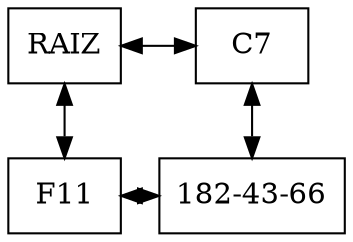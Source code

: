 digraph MatrizCapa{ 
 node[shape=box] 
 rankdir=UD; 
 {rank=min; 
nodo00[label="RAIZ" ,rankdir=LR,group=0]; 
nodo80[label="C7" ,rankdir=LR,group=8]; 
}{rank=same; 
nodo00[label="RAIZ" ,group=0]; 
nodo80[label="C7" ,group=8]; 
}{rank=same; 
nodo012[label="F11" ,group=0]; 
nodo812[label="182-43-66" ,group=8]; 
}nodo00 -> nodo80 [dir=both];
nodo012 -> nodo812 [dir=both];
nodo00 -> nodo012 [dir=both];
nodo80 -> nodo812 [dir=both];
}
